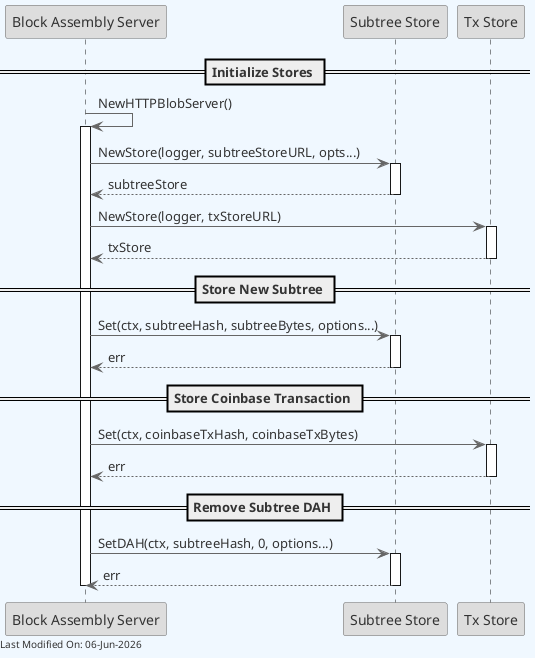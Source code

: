 @startuml
skinparam backgroundColor #F0F8FF
skinparam defaultFontColor #333333
skinparam arrowColor #666666

' Define borders for all elements
skinparam entity {
  BorderColor #666666
  BackgroundColor #DDDDDD
}

skinparam control {
  BorderColor #666666
  BackgroundColor #DDDDDD
}

skinparam participant {
  BorderColor #666666
  BackgroundColor #DDDDDD
}



participant "Block Assembly Server" as BlockAssemblyServer
participant "Subtree Store" as SubtreeStore
participant "Tx Store" as TxStore

== Initialize Stores ==
BlockAssemblyServer -> BlockAssemblyServer: NewHTTPBlobServer()
activate BlockAssemblyServer
BlockAssemblyServer -> SubtreeStore: NewStore(logger, subtreeStoreURL, opts...)
activate SubtreeStore
SubtreeStore --> BlockAssemblyServer: subtreeStore
deactivate SubtreeStore
BlockAssemblyServer -> TxStore: NewStore(logger, txStoreURL)
activate TxStore
TxStore --> BlockAssemblyServer: txStore
deactivate TxStore

== Store New Subtree ==
BlockAssemblyServer -> SubtreeStore: Set(ctx, subtreeHash, subtreeBytes, options...)
activate SubtreeStore
SubtreeStore --> BlockAssemblyServer: err
deactivate SubtreeStore

== Store Coinbase Transaction ==
BlockAssemblyServer -> TxStore: Set(ctx, coinbaseTxHash, coinbaseTxBytes)
activate TxStore
TxStore --> BlockAssemblyServer: err
deactivate TxStore

== Remove Subtree DAH ==
BlockAssemblyServer -> SubtreeStore: SetDAH(ctx, subtreeHash, 0, options...)
activate SubtreeStore
SubtreeStore --> BlockAssemblyServer: err
deactivate SubtreeStore

deactivate BlockAssemblyServer

left footer Last Modified On: %date("dd-MMM-yyyy")

@enduml
